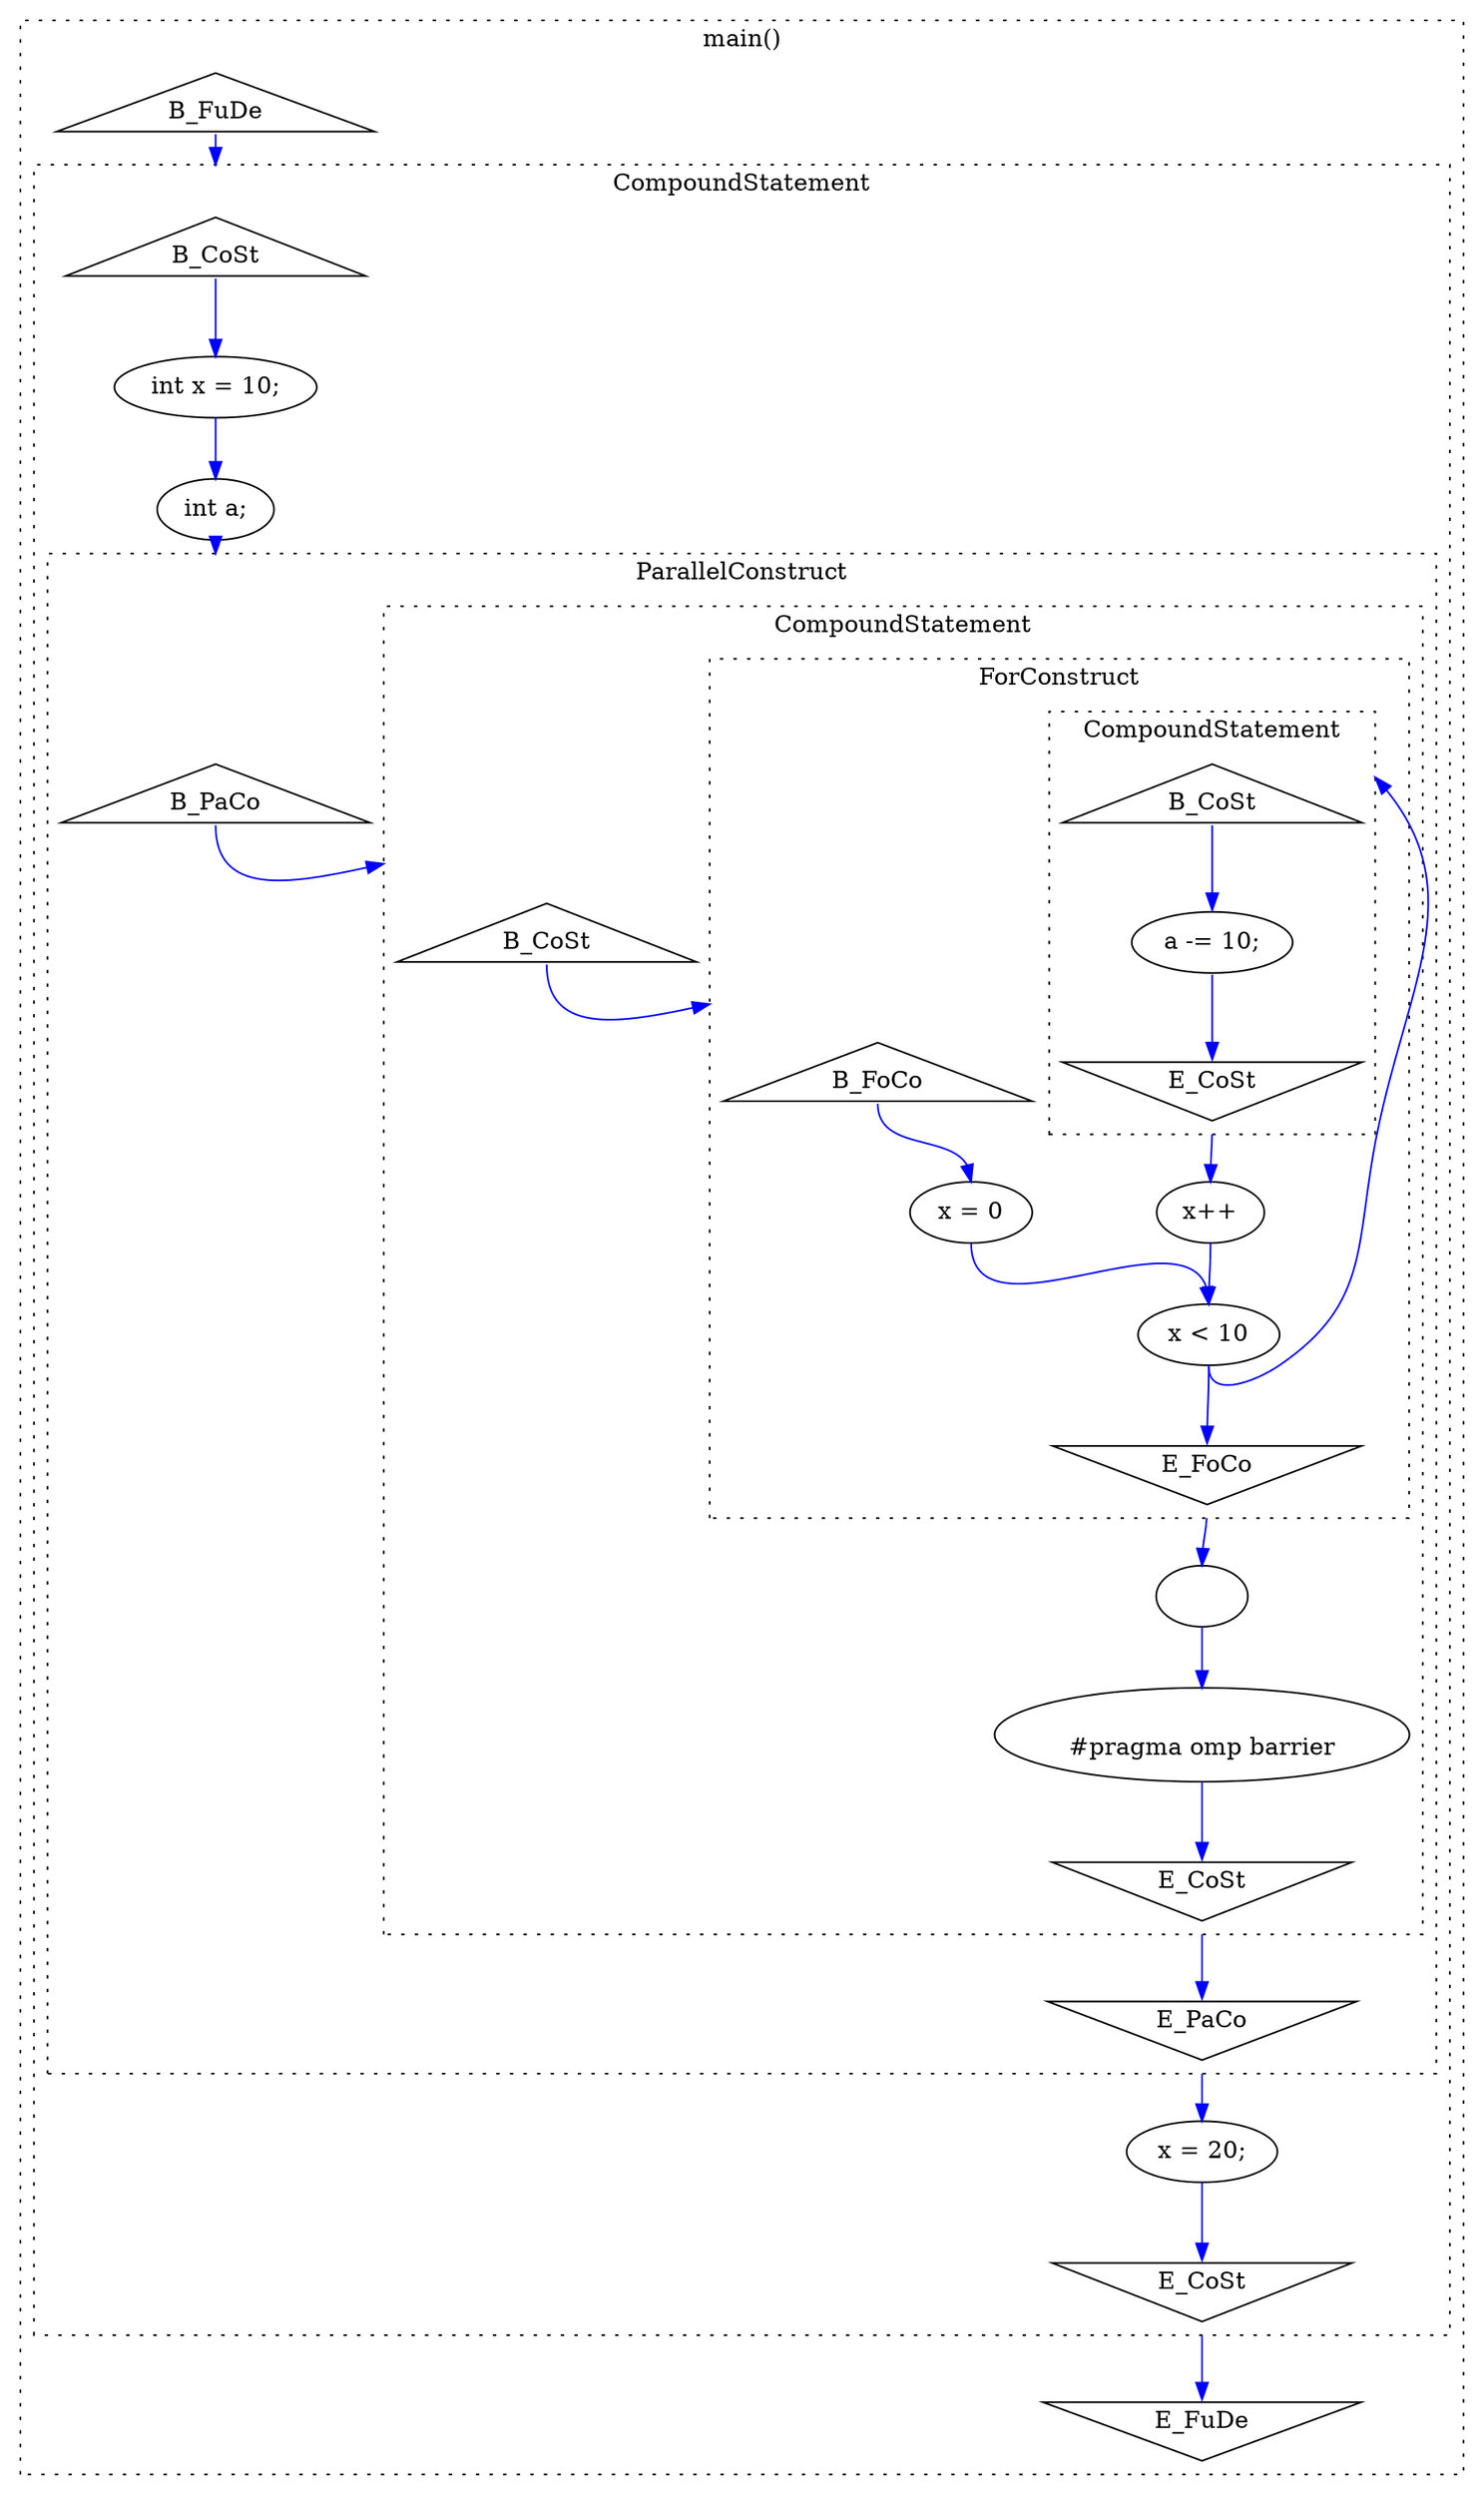 digraph graph1675603360 {
compound=true;
edge[color=blue];
subgraph cluster1864572141 {
compound=true;
style=dotted;
label="main()";
node900073076[label="B_FuDe", shape="triangle"];
node1674899618[label="E_FuDe", shape="invtriangle"];
subgraph cluster2105078741 {
compound=true;
style=dotted;
label="CompoundStatement";
node172711139[label="B_CoSt", shape="triangle"];
node257650296[label="E_CoSt", shape="invtriangle"];
node1263455953[label="int x = 10;"];
node1905420854[label="int a;"];
subgraph cluster560897187 {
compound=true;
style=dotted;
label="ParallelConstruct";
node1964117592[label="B_PaCo", shape="triangle"];
node1217883757[label="E_PaCo", shape="invtriangle"];
subgraph cluster708214419 {
compound=true;
style=dotted;
label="CompoundStatement";
node2137552114[label="B_CoSt", shape="triangle"];
node443401609[label="E_CoSt", shape="invtriangle"];
subgraph cluster1100004490 {
compound=true;
style=dotted;
label="ForConstruct";
node1204822967[label="B_FoCo", shape="triangle"];
node1552133633[label="E_FoCo", shape="invtriangle"];
node761577728[label="x = 0"];
node1775525066[label="x < 10"];
node803149788[label="x++"];
subgraph cluster1852655488 {
compound=true;
style=dotted;
label="CompoundStatement";
node1695213452[label="B_CoSt", shape="triangle"];
node779343339[label="E_CoSt", shape="invtriangle"];
node2042971662[label="a -= 10;"];
}
}
node2106609649[label="
"];
node1335157064[label="
#pragma omp barrier
"];
}
}
node1010311355[label="x = 20;"];
}
}
node900073076 -> node172711139[tailport=s, headport=n, weight=8, lhead=cluster2105078741];
node172711139 -> node1263455953[tailport=s, headport=n, weight=8];
node1263455953 -> node1905420854[weight=8, tailport=s, headport=n];
node1905420854 -> node1964117592[lhead=cluster560897187, weight=8, tailport=s, headport=n];
node1964117592 -> node2137552114[tailport=s, headport=n, weight=8, lhead=cluster708214419];
node2137552114 -> node1204822967[tailport=s, headport=n, weight=8, lhead=cluster1100004490];
node1204822967 -> node761577728[tailport=s, headport=n, weight=8];
node761577728 -> node1775525066[weight=8, tailport=s, headport=n];
node1775525066 -> node1695213452[lhead=cluster1852655488, weight=8, tailport=s, headport=n];
node1775525066 -> node1552133633[weight=8, tailport=s, headport=n];
node803149788 -> node1775525066[weight=8, tailport=s, headport=n];
node1695213452 -> node2042971662[tailport=s, headport=n, weight=8];
node2042971662 -> node779343339[weight=8, tailport=s, headport=n];
node779343339 -> node803149788[tailport=s, headport=n, weight=8, ltail=cluster1852655488];
node1552133633 -> node2106609649[tailport=s, headport=n, weight=8, ltail=cluster1100004490];
node2106609649 -> node1335157064[weight=8, tailport=s, headport=n];
node1335157064 -> node443401609[weight=8, tailport=s, headport=n];
node443401609 -> node1217883757[tailport=s, headport=n, weight=8, ltail=cluster708214419];
node1217883757 -> node1010311355[tailport=s, headport=n, weight=8, ltail=cluster560897187];
node1010311355 -> node257650296[weight=8, tailport=s, headport=n];
node257650296 -> node1674899618[tailport=s, headport=n, weight=8, ltail=cluster2105078741];
}
